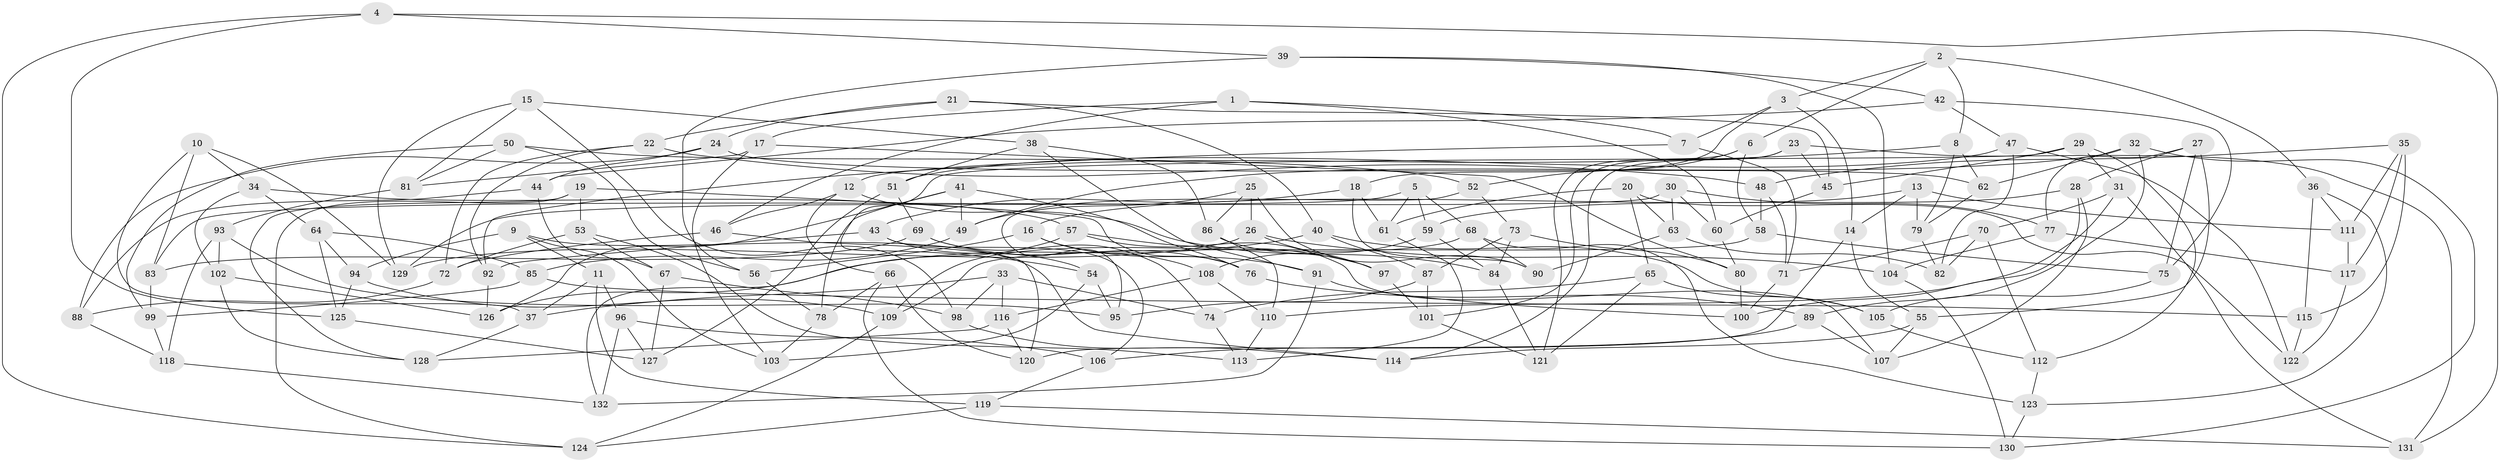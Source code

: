 // coarse degree distribution, {6: 0.45454545454545453, 4: 0.4772727272727273, 3: 0.022727272727272728, 5: 0.045454545454545456}
// Generated by graph-tools (version 1.1) at 2025/42/03/06/25 10:42:18]
// undirected, 132 vertices, 264 edges
graph export_dot {
graph [start="1"]
  node [color=gray90,style=filled];
  1;
  2;
  3;
  4;
  5;
  6;
  7;
  8;
  9;
  10;
  11;
  12;
  13;
  14;
  15;
  16;
  17;
  18;
  19;
  20;
  21;
  22;
  23;
  24;
  25;
  26;
  27;
  28;
  29;
  30;
  31;
  32;
  33;
  34;
  35;
  36;
  37;
  38;
  39;
  40;
  41;
  42;
  43;
  44;
  45;
  46;
  47;
  48;
  49;
  50;
  51;
  52;
  53;
  54;
  55;
  56;
  57;
  58;
  59;
  60;
  61;
  62;
  63;
  64;
  65;
  66;
  67;
  68;
  69;
  70;
  71;
  72;
  73;
  74;
  75;
  76;
  77;
  78;
  79;
  80;
  81;
  82;
  83;
  84;
  85;
  86;
  87;
  88;
  89;
  90;
  91;
  92;
  93;
  94;
  95;
  96;
  97;
  98;
  99;
  100;
  101;
  102;
  103;
  104;
  105;
  106;
  107;
  108;
  109;
  110;
  111;
  112;
  113;
  114;
  115;
  116;
  117;
  118;
  119;
  120;
  121;
  122;
  123;
  124;
  125;
  126;
  127;
  128;
  129;
  130;
  131;
  132;
  1 -- 60;
  1 -- 46;
  1 -- 7;
  1 -- 17;
  2 -- 3;
  2 -- 6;
  2 -- 36;
  2 -- 8;
  3 -- 18;
  3 -- 7;
  3 -- 14;
  4 -- 39;
  4 -- 124;
  4 -- 125;
  4 -- 131;
  5 -- 61;
  5 -- 59;
  5 -- 129;
  5 -- 68;
  6 -- 121;
  6 -- 52;
  6 -- 58;
  7 -- 12;
  7 -- 71;
  8 -- 62;
  8 -- 92;
  8 -- 79;
  9 -- 94;
  9 -- 114;
  9 -- 11;
  9 -- 103;
  10 -- 37;
  10 -- 34;
  10 -- 129;
  10 -- 83;
  11 -- 37;
  11 -- 96;
  11 -- 119;
  12 -- 46;
  12 -- 84;
  12 -- 66;
  13 -- 79;
  13 -- 14;
  13 -- 16;
  13 -- 111;
  14 -- 55;
  14 -- 120;
  15 -- 81;
  15 -- 98;
  15 -- 129;
  15 -- 38;
  16 -- 108;
  16 -- 91;
  16 -- 56;
  17 -- 80;
  17 -- 103;
  17 -- 81;
  18 -- 90;
  18 -- 43;
  18 -- 61;
  19 -- 76;
  19 -- 128;
  19 -- 53;
  19 -- 124;
  20 -- 63;
  20 -- 61;
  20 -- 122;
  20 -- 65;
  21 -- 22;
  21 -- 45;
  21 -- 40;
  21 -- 24;
  22 -- 48;
  22 -- 92;
  22 -- 72;
  23 -- 131;
  23 -- 45;
  23 -- 114;
  23 -- 101;
  24 -- 62;
  24 -- 88;
  24 -- 44;
  25 -- 86;
  25 -- 26;
  25 -- 90;
  25 -- 49;
  26 -- 104;
  26 -- 129;
  26 -- 97;
  27 -- 28;
  27 -- 55;
  27 -- 75;
  27 -- 77;
  28 -- 100;
  28 -- 59;
  28 -- 107;
  29 -- 54;
  29 -- 112;
  29 -- 45;
  29 -- 31;
  30 -- 77;
  30 -- 60;
  30 -- 83;
  30 -- 63;
  31 -- 131;
  31 -- 110;
  31 -- 70;
  32 -- 49;
  32 -- 62;
  32 -- 89;
  32 -- 130;
  33 -- 37;
  33 -- 98;
  33 -- 74;
  33 -- 116;
  34 -- 57;
  34 -- 102;
  34 -- 64;
  35 -- 48;
  35 -- 115;
  35 -- 117;
  35 -- 111;
  36 -- 123;
  36 -- 111;
  36 -- 115;
  37 -- 128;
  38 -- 51;
  38 -- 91;
  38 -- 86;
  39 -- 104;
  39 -- 56;
  39 -- 42;
  40 -- 105;
  40 -- 87;
  40 -- 126;
  41 -- 76;
  41 -- 126;
  41 -- 49;
  41 -- 78;
  42 -- 47;
  42 -- 75;
  42 -- 44;
  43 -- 54;
  43 -- 92;
  43 -- 106;
  44 -- 67;
  44 -- 88;
  45 -- 60;
  46 -- 72;
  46 -- 120;
  47 -- 82;
  47 -- 122;
  47 -- 51;
  48 -- 71;
  48 -- 58;
  49 -- 85;
  50 -- 52;
  50 -- 99;
  50 -- 56;
  50 -- 81;
  51 -- 69;
  51 -- 127;
  52 -- 73;
  52 -- 95;
  53 -- 113;
  53 -- 67;
  53 -- 72;
  54 -- 95;
  54 -- 103;
  55 -- 107;
  55 -- 114;
  56 -- 78;
  57 -- 132;
  57 -- 107;
  57 -- 97;
  58 -- 109;
  58 -- 75;
  59 -- 84;
  59 -- 108;
  60 -- 80;
  61 -- 113;
  62 -- 79;
  63 -- 82;
  63 -- 90;
  64 -- 85;
  64 -- 94;
  64 -- 125;
  65 -- 105;
  65 -- 121;
  65 -- 74;
  66 -- 130;
  66 -- 78;
  66 -- 120;
  67 -- 127;
  67 -- 98;
  68 -- 123;
  68 -- 109;
  68 -- 90;
  69 -- 74;
  69 -- 76;
  69 -- 83;
  70 -- 71;
  70 -- 82;
  70 -- 112;
  71 -- 100;
  72 -- 88;
  73 -- 87;
  73 -- 80;
  73 -- 84;
  74 -- 113;
  75 -- 105;
  76 -- 89;
  77 -- 104;
  77 -- 117;
  78 -- 103;
  79 -- 82;
  80 -- 100;
  81 -- 93;
  83 -- 99;
  84 -- 121;
  85 -- 115;
  85 -- 99;
  86 -- 97;
  86 -- 110;
  87 -- 95;
  87 -- 101;
  88 -- 118;
  89 -- 106;
  89 -- 107;
  91 -- 100;
  91 -- 132;
  92 -- 126;
  93 -- 102;
  93 -- 95;
  93 -- 118;
  94 -- 109;
  94 -- 125;
  96 -- 127;
  96 -- 132;
  96 -- 106;
  97 -- 101;
  98 -- 114;
  99 -- 118;
  101 -- 121;
  102 -- 126;
  102 -- 128;
  104 -- 130;
  105 -- 112;
  106 -- 119;
  108 -- 110;
  108 -- 116;
  109 -- 124;
  110 -- 113;
  111 -- 117;
  112 -- 123;
  115 -- 122;
  116 -- 128;
  116 -- 120;
  117 -- 122;
  118 -- 132;
  119 -- 131;
  119 -- 124;
  123 -- 130;
  125 -- 127;
}
